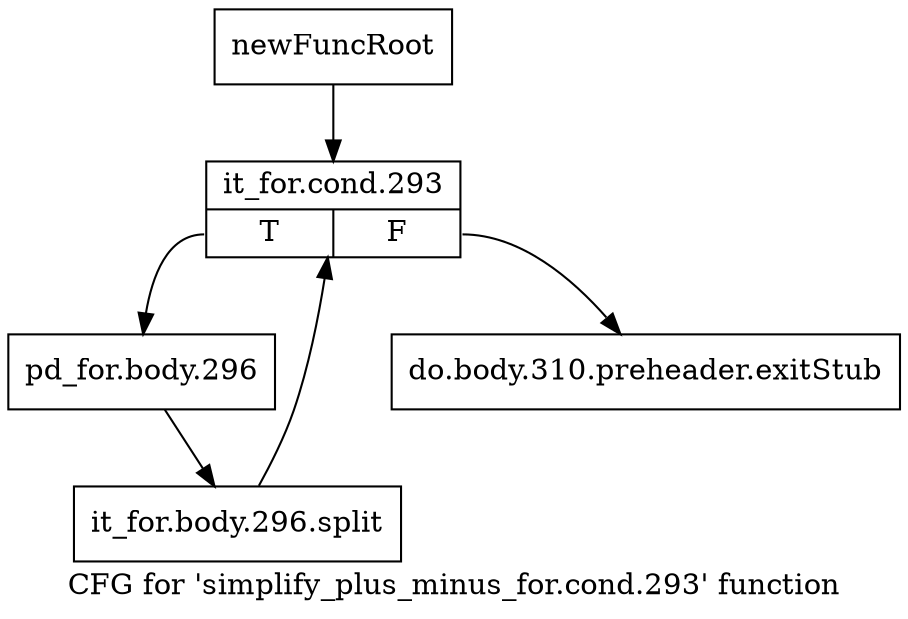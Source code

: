 digraph "CFG for 'simplify_plus_minus_for.cond.293' function" {
	label="CFG for 'simplify_plus_minus_for.cond.293' function";

	Node0xc2990a0 [shape=record,label="{newFuncRoot}"];
	Node0xc2990a0 -> Node0xc299140;
	Node0xc2990f0 [shape=record,label="{do.body.310.preheader.exitStub}"];
	Node0xc299140 [shape=record,label="{it_for.cond.293|{<s0>T|<s1>F}}"];
	Node0xc299140:s0 -> Node0xc299190;
	Node0xc299140:s1 -> Node0xc2990f0;
	Node0xc299190 [shape=record,label="{pd_for.body.296}"];
	Node0xc299190 -> Node0xfcd8590;
	Node0xfcd8590 [shape=record,label="{it_for.body.296.split}"];
	Node0xfcd8590 -> Node0xc299140;
}
